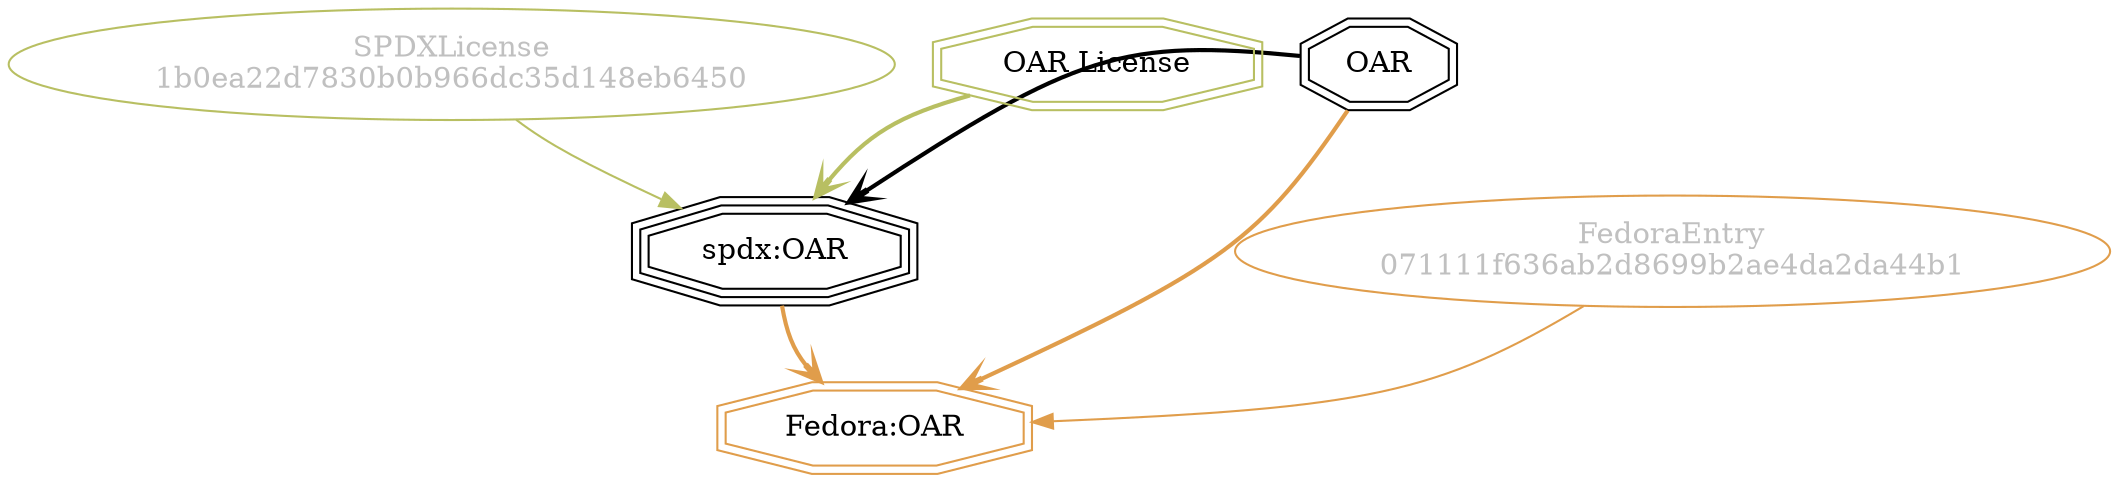strict digraph {
    node [shape=box];
    graph [splines=curved];
    3210 [label="SPDXLicense\n1b0ea22d7830b0b966dc35d148eb6450"
         ,fontcolor=gray
         ,color="#b8bf62"
         ,fillcolor="beige;1"
         ,shape=ellipse];
    3211 [label="spdx:OAR"
         ,shape=tripleoctagon];
    3212 [label=OAR
         ,shape=doubleoctagon];
    3213 [label="OAR License"
         ,color="#b8bf62"
         ,shape=doubleoctagon];
    8219 [label="FedoraEntry\n071111f636ab2d8699b2ae4da2da44b1"
         ,fontcolor=gray
         ,color="#e09d4b"
         ,fillcolor="beige;1"
         ,shape=ellipse];
    8220 [label="Fedora:OAR"
         ,color="#e09d4b"
         ,shape=doubleoctagon];
    3210 -> 3211 [weight=0.5
                 ,color="#b8bf62"];
    3211 -> 8220 [style=bold
                 ,arrowhead=vee
                 ,weight=0.7
                 ,color="#e09d4b"];
    3212 -> 3211 [style=bold
                 ,arrowhead=vee
                 ,weight=0.7];
    3212 -> 8220 [style=bold
                 ,arrowhead=vee
                 ,weight=0.7
                 ,color="#e09d4b"];
    3213 -> 3211 [style=bold
                 ,arrowhead=vee
                 ,weight=0.7
                 ,color="#b8bf62"];
    8219 -> 8220 [weight=0.5
                 ,color="#e09d4b"];
}
